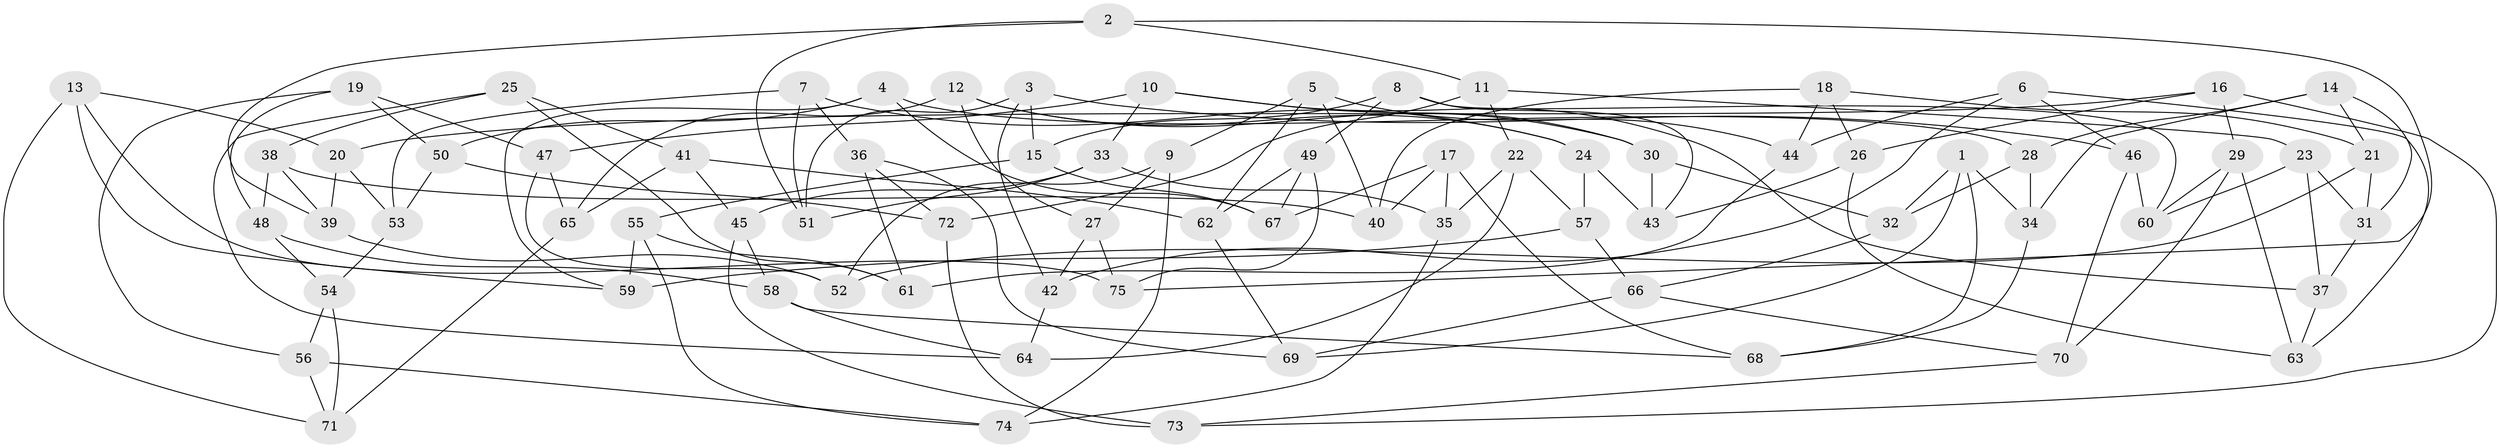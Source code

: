 // Generated by graph-tools (version 1.1) at 2025/16/03/09/25 04:16:38]
// undirected, 75 vertices, 150 edges
graph export_dot {
graph [start="1"]
  node [color=gray90,style=filled];
  1;
  2;
  3;
  4;
  5;
  6;
  7;
  8;
  9;
  10;
  11;
  12;
  13;
  14;
  15;
  16;
  17;
  18;
  19;
  20;
  21;
  22;
  23;
  24;
  25;
  26;
  27;
  28;
  29;
  30;
  31;
  32;
  33;
  34;
  35;
  36;
  37;
  38;
  39;
  40;
  41;
  42;
  43;
  44;
  45;
  46;
  47;
  48;
  49;
  50;
  51;
  52;
  53;
  54;
  55;
  56;
  57;
  58;
  59;
  60;
  61;
  62;
  63;
  64;
  65;
  66;
  67;
  68;
  69;
  70;
  71;
  72;
  73;
  74;
  75;
  1 -- 34;
  1 -- 68;
  1 -- 32;
  1 -- 69;
  2 -- 75;
  2 -- 39;
  2 -- 11;
  2 -- 51;
  3 -- 51;
  3 -- 15;
  3 -- 46;
  3 -- 42;
  4 -- 67;
  4 -- 50;
  4 -- 28;
  4 -- 59;
  5 -- 9;
  5 -- 40;
  5 -- 44;
  5 -- 62;
  6 -- 42;
  6 -- 63;
  6 -- 46;
  6 -- 44;
  7 -- 24;
  7 -- 36;
  7 -- 51;
  7 -- 53;
  8 -- 49;
  8 -- 60;
  8 -- 15;
  8 -- 43;
  9 -- 74;
  9 -- 52;
  9 -- 27;
  10 -- 37;
  10 -- 33;
  10 -- 47;
  10 -- 30;
  11 -- 23;
  11 -- 72;
  11 -- 22;
  12 -- 27;
  12 -- 30;
  12 -- 65;
  12 -- 24;
  13 -- 20;
  13 -- 71;
  13 -- 59;
  13 -- 75;
  14 -- 34;
  14 -- 31;
  14 -- 28;
  14 -- 21;
  15 -- 67;
  15 -- 55;
  16 -- 26;
  16 -- 29;
  16 -- 73;
  16 -- 20;
  17 -- 35;
  17 -- 68;
  17 -- 40;
  17 -- 67;
  18 -- 40;
  18 -- 26;
  18 -- 21;
  18 -- 44;
  19 -- 56;
  19 -- 48;
  19 -- 50;
  19 -- 47;
  20 -- 39;
  20 -- 53;
  21 -- 52;
  21 -- 31;
  22 -- 35;
  22 -- 64;
  22 -- 57;
  23 -- 37;
  23 -- 31;
  23 -- 60;
  24 -- 43;
  24 -- 57;
  25 -- 38;
  25 -- 61;
  25 -- 64;
  25 -- 41;
  26 -- 63;
  26 -- 43;
  27 -- 42;
  27 -- 75;
  28 -- 32;
  28 -- 34;
  29 -- 60;
  29 -- 63;
  29 -- 70;
  30 -- 32;
  30 -- 43;
  31 -- 37;
  32 -- 66;
  33 -- 51;
  33 -- 35;
  33 -- 45;
  34 -- 68;
  35 -- 74;
  36 -- 61;
  36 -- 72;
  36 -- 69;
  37 -- 63;
  38 -- 40;
  38 -- 48;
  38 -- 39;
  39 -- 52;
  41 -- 45;
  41 -- 62;
  41 -- 65;
  42 -- 64;
  44 -- 61;
  45 -- 73;
  45 -- 58;
  46 -- 60;
  46 -- 70;
  47 -- 65;
  47 -- 52;
  48 -- 58;
  48 -- 54;
  49 -- 67;
  49 -- 75;
  49 -- 62;
  50 -- 53;
  50 -- 72;
  53 -- 54;
  54 -- 56;
  54 -- 71;
  55 -- 59;
  55 -- 74;
  55 -- 61;
  56 -- 71;
  56 -- 74;
  57 -- 59;
  57 -- 66;
  58 -- 68;
  58 -- 64;
  62 -- 69;
  65 -- 71;
  66 -- 69;
  66 -- 70;
  70 -- 73;
  72 -- 73;
}
